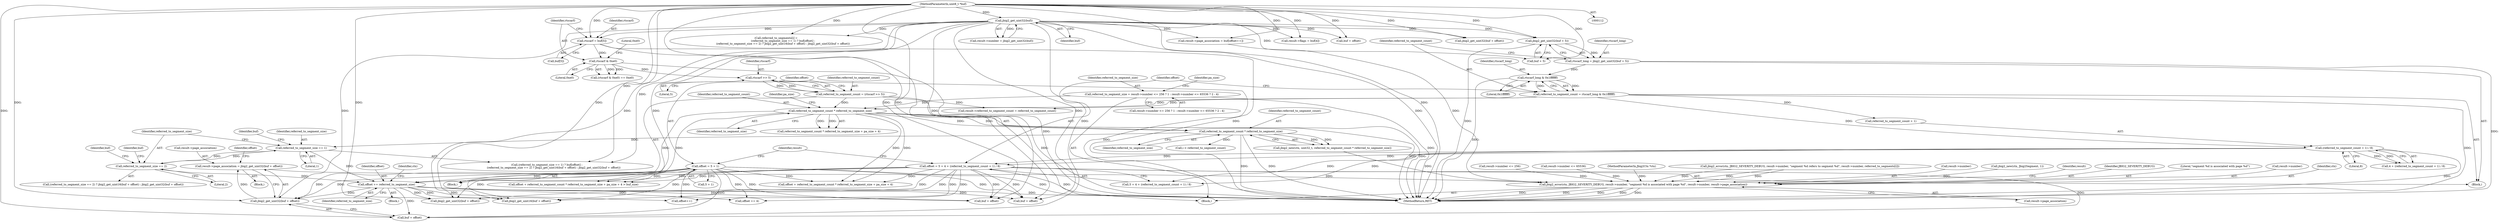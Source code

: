 digraph "0_ghostscript_e698d5c11d27212aa1098bc5b1673a3378563092_11@pointer" {
"1000364" [label="(Call,result->page_association = jbig2_get_uint32(buf + offset))"];
"1000368" [label="(Call,jbig2_get_uint32(buf + offset))"];
"1000155" [label="(Call,jbig2_get_uint32(buf))"];
"1000114" [label="(MethodParameterIn,uint8_t *buf)"];
"1000329" [label="(Call,offset += referred_to_segment_size)"];
"1000311" [label="(Call,referred_to_segment_size == 1)"];
"1000280" [label="(Call,referred_to_segment_count * referred_to_segment_size)"];
"1000247" [label="(Call,referred_to_segment_count * referred_to_segment_size)"];
"1000200" [label="(Call,referred_to_segment_count = (rtscarf >> 5))"];
"1000202" [label="(Call,rtscarf >> 5)"];
"1000171" [label="(Call,rtscarf & 0xe0)"];
"1000164" [label="(Call,rtscarf = buf[5])"];
"1000182" [label="(Call,referred_to_segment_count = rtscarf_long & 0x1fffffff)"];
"1000184" [label="(Call,rtscarf_long & 0x1fffffff)"];
"1000176" [label="(Call,rtscarf_long = jbig2_get_uint32(buf + 5))"];
"1000178" [label="(Call,jbig2_get_uint32(buf + 5))"];
"1000215" [label="(Call,referred_to_segment_size = result->number <= 256 ? 1 : result->number <= 65536 ? 2 : 4)"];
"1000318" [label="(Call,referred_to_segment_size == 2)"];
"1000187" [label="(Call,offset = 5 + 4 + (referred_to_segment_count + 1) / 8)"];
"1000193" [label="(Call,(referred_to_segment_count + 1) / 8)"];
"1000205" [label="(Call,offset = 5 + 1)"];
"1000385" [label="(Call,jbig2_error(ctx, JBIG2_SEVERITY_DEBUG, result->number, \"segment %d is associated with page %d\", result->number, result->page_association))"];
"1000388" [label="(Call,result->number)"];
"1000174" [label="(Literal,0xe0)"];
"1000155" [label="(Call,jbig2_get_uint32(buf))"];
"1000310" [label="(Call,(referred_to_segment_size == 1) ? buf[offset] :\n                (referred_to_segment_size == 2) ? jbig2_get_uint16(buf + offset) : jbig2_get_uint32(buf + offset))"];
"1000216" [label="(Identifier,referred_to_segment_size)"];
"1000386" [label="(Identifier,ctx)"];
"1000311" [label="(Call,referred_to_segment_size == 1)"];
"1000385" [label="(Call,jbig2_error(ctx, JBIG2_SEVERITY_DEBUG, result->number, \"segment %d is associated with page %d\", result->number, result->page_association))"];
"1000403" [label="(Call,buf + offset)"];
"1000331" [label="(Identifier,referred_to_segment_size)"];
"1000173" [label="(Literal,0xe0)"];
"1000243" [label="(Call,offset + referred_to_segment_count * referred_to_segment_size + pa_size + 4 > buf_size)"];
"1000199" [label="(Block,)"];
"1000321" [label="(Call,jbig2_get_uint16(buf + offset))"];
"1000305" [label="(Block,)"];
"1000171" [label="(Call,rtscarf & 0xe0)"];
"1000317" [label="(Call,(referred_to_segment_size == 2) ? jbig2_get_uint16(buf + offset) : jbig2_get_uint32(buf + offset))"];
"1000197" [label="(Literal,8)"];
"1000193" [label="(Call,(referred_to_segment_count + 1) / 8)"];
"1000322" [label="(Call,buf + offset)"];
"1000333" [label="(Identifier,ctx)"];
"1000151" [label="(Call,result->number = jbig2_get_uint32(buf))"];
"1000383" [label="(Call,offset++)"];
"1000218" [label="(Call,result->number <= 256)"];
"1000247" [label="(Call,referred_to_segment_count * referred_to_segment_size)"];
"1000323" [label="(Identifier,buf)"];
"1000179" [label="(Call,buf + 5)"];
"1000244" [label="(Call,offset + referred_to_segment_count * referred_to_segment_size + pa_size + 4)"];
"1000206" [label="(Identifier,offset)"];
"1000191" [label="(Call,4 + (referred_to_segment_count + 1) / 8)"];
"1000203" [label="(Identifier,rtscarf)"];
"1000373" [label="(Identifier,offset)"];
"1000282" [label="(Identifier,referred_to_segment_size)"];
"1000177" [label="(Identifier,rtscarf_long)"];
"1000225" [label="(Call,result->number <= 65536)"];
"1000189" [label="(Call,5 + 4 + (referred_to_segment_count + 1) / 8)"];
"1000212" [label="(Identifier,result)"];
"1000184" [label="(Call,rtscarf_long & 0x1fffffff)"];
"1000402" [label="(Call,jbig2_get_uint32(buf + offset))"];
"1000113" [label="(MethodParameterIn,Jbig2Ctx *ctx)"];
"1000187" [label="(Call,offset = 5 + 4 + (referred_to_segment_count + 1) / 8)"];
"1000327" [label="(Identifier,buf)"];
"1000215" [label="(Call,referred_to_segment_size = result->number <= 256 ? 1 : result->number <= 65536 ? 2 : 4)"];
"1000313" [label="(Literal,1)"];
"1000114" [label="(MethodParameterIn,uint8_t *buf)"];
"1000251" [label="(Identifier,pa_size)"];
"1000318" [label="(Call,referred_to_segment_size == 2)"];
"1000332" [label="(Call,jbig2_error(ctx, JBIG2_SEVERITY_DEBUG, result->number, \"segment %d refers to segment %d\", result->number, referred_to_segments[i]))"];
"1000170" [label="(Call,(rtscarf & 0xe0) == 0xe0)"];
"1000364" [label="(Call,result->page_association = jbig2_get_uint32(buf + offset))"];
"1000205" [label="(Call,offset = 5 + 1)"];
"1000365" [label="(Call,result->page_association)"];
"1000117" [label="(Block,)"];
"1000329" [label="(Call,offset += referred_to_segment_size)"];
"1000182" [label="(Call,referred_to_segment_count = rtscarf_long & 0x1fffffff)"];
"1000392" [label="(Call,result->number)"];
"1000330" [label="(Identifier,offset)"];
"1000320" [label="(Literal,2)"];
"1000249" [label="(Identifier,referred_to_segment_size)"];
"1000325" [label="(Call,jbig2_get_uint32(buf + offset))"];
"1000315" [label="(Identifier,buf)"];
"1000188" [label="(Identifier,offset)"];
"1000281" [label="(Identifier,referred_to_segment_count)"];
"1000165" [label="(Identifier,rtscarf)"];
"1000233" [label="(Identifier,pa_size)"];
"1000246" [label="(Call,referred_to_segment_count * referred_to_segment_size + pa_size + 4)"];
"1000156" [label="(Identifier,buf)"];
"1000372" [label="(Call,offset += 4)"];
"1000312" [label="(Identifier,referred_to_segment_size)"];
"1000248" [label="(Identifier,referred_to_segment_count)"];
"1000166" [label="(Call,buf[5])"];
"1000172" [label="(Identifier,rtscarf)"];
"1000280" [label="(Call,referred_to_segment_count * referred_to_segment_size)"];
"1000134" [label="(Call,jbig2_new(ctx, Jbig2Segment, 1))"];
"1000202" [label="(Call,rtscarf >> 5)"];
"1000217" [label="(Call,result->number <= 256 ? 1 : result->number <= 65536 ? 2 : 4)"];
"1000300" [label="(Call,i < referred_to_segment_count)"];
"1000185" [label="(Identifier,rtscarf_long)"];
"1000207" [label="(Call,5 + 1)"];
"1000363" [label="(Block,)"];
"1000194" [label="(Call,referred_to_segment_count + 1)"];
"1000326" [label="(Call,buf + offset)"];
"1000178" [label="(Call,jbig2_get_uint32(buf + 5))"];
"1000400" [label="(Identifier,result)"];
"1000175" [label="(Block,)"];
"1000204" [label="(Literal,5)"];
"1000186" [label="(Literal,0x1fffffff)"];
"1000387" [label="(Identifier,JBIG2_SEVERITY_DEBUG)"];
"1000201" [label="(Identifier,referred_to_segment_count)"];
"1000176" [label="(Call,rtscarf_long = jbig2_get_uint32(buf + 5))"];
"1000319" [label="(Identifier,referred_to_segment_size)"];
"1000210" [label="(Call,result->referred_to_segment_count = referred_to_segment_count)"];
"1000395" [label="(Call,result->page_association)"];
"1000391" [label="(Literal,\"segment %d is associated with page %d\")"];
"1000157" [label="(Call,result->flags = buf[4])"];
"1000419" [label="(MethodReturn,RET)"];
"1000377" [label="(Call,result->page_association = buf[offset++])"];
"1000277" [label="(Call,jbig2_new(ctx, uint32_t, referred_to_segment_count * referred_to_segment_size))"];
"1000306" [label="(Call,referred_to_segments[i] =\n                (referred_to_segment_size == 1) ? buf[offset] :\n                (referred_to_segment_size == 2) ? jbig2_get_uint16(buf + offset) : jbig2_get_uint32(buf + offset))"];
"1000369" [label="(Call,buf + offset)"];
"1000164" [label="(Call,rtscarf = buf[5])"];
"1000200" [label="(Call,referred_to_segment_count = (rtscarf >> 5))"];
"1000183" [label="(Identifier,referred_to_segment_count)"];
"1000368" [label="(Call,jbig2_get_uint32(buf + offset))"];
"1000364" -> "1000363"  [label="AST: "];
"1000364" -> "1000368"  [label="CFG: "];
"1000365" -> "1000364"  [label="AST: "];
"1000368" -> "1000364"  [label="AST: "];
"1000373" -> "1000364"  [label="CFG: "];
"1000368" -> "1000364"  [label="DDG: "];
"1000364" -> "1000385"  [label="DDG: "];
"1000368" -> "1000369"  [label="CFG: "];
"1000369" -> "1000368"  [label="AST: "];
"1000155" -> "1000368"  [label="DDG: "];
"1000114" -> "1000368"  [label="DDG: "];
"1000329" -> "1000368"  [label="DDG: "];
"1000187" -> "1000368"  [label="DDG: "];
"1000205" -> "1000368"  [label="DDG: "];
"1000155" -> "1000151"  [label="AST: "];
"1000155" -> "1000156"  [label="CFG: "];
"1000156" -> "1000155"  [label="AST: "];
"1000151" -> "1000155"  [label="CFG: "];
"1000155" -> "1000419"  [label="DDG: "];
"1000155" -> "1000151"  [label="DDG: "];
"1000114" -> "1000155"  [label="DDG: "];
"1000155" -> "1000157"  [label="DDG: "];
"1000155" -> "1000164"  [label="DDG: "];
"1000155" -> "1000178"  [label="DDG: "];
"1000155" -> "1000179"  [label="DDG: "];
"1000155" -> "1000306"  [label="DDG: "];
"1000155" -> "1000310"  [label="DDG: "];
"1000155" -> "1000321"  [label="DDG: "];
"1000155" -> "1000322"  [label="DDG: "];
"1000155" -> "1000325"  [label="DDG: "];
"1000155" -> "1000326"  [label="DDG: "];
"1000155" -> "1000369"  [label="DDG: "];
"1000155" -> "1000377"  [label="DDG: "];
"1000155" -> "1000402"  [label="DDG: "];
"1000155" -> "1000403"  [label="DDG: "];
"1000114" -> "1000112"  [label="AST: "];
"1000114" -> "1000419"  [label="DDG: "];
"1000114" -> "1000157"  [label="DDG: "];
"1000114" -> "1000164"  [label="DDG: "];
"1000114" -> "1000178"  [label="DDG: "];
"1000114" -> "1000179"  [label="DDG: "];
"1000114" -> "1000306"  [label="DDG: "];
"1000114" -> "1000310"  [label="DDG: "];
"1000114" -> "1000321"  [label="DDG: "];
"1000114" -> "1000322"  [label="DDG: "];
"1000114" -> "1000325"  [label="DDG: "];
"1000114" -> "1000326"  [label="DDG: "];
"1000114" -> "1000369"  [label="DDG: "];
"1000114" -> "1000377"  [label="DDG: "];
"1000114" -> "1000402"  [label="DDG: "];
"1000114" -> "1000403"  [label="DDG: "];
"1000329" -> "1000305"  [label="AST: "];
"1000329" -> "1000331"  [label="CFG: "];
"1000330" -> "1000329"  [label="AST: "];
"1000331" -> "1000329"  [label="AST: "];
"1000333" -> "1000329"  [label="CFG: "];
"1000329" -> "1000419"  [label="DDG: "];
"1000329" -> "1000321"  [label="DDG: "];
"1000329" -> "1000322"  [label="DDG: "];
"1000329" -> "1000325"  [label="DDG: "];
"1000329" -> "1000326"  [label="DDG: "];
"1000311" -> "1000329"  [label="DDG: "];
"1000318" -> "1000329"  [label="DDG: "];
"1000187" -> "1000329"  [label="DDG: "];
"1000205" -> "1000329"  [label="DDG: "];
"1000329" -> "1000369"  [label="DDG: "];
"1000329" -> "1000372"  [label="DDG: "];
"1000329" -> "1000383"  [label="DDG: "];
"1000311" -> "1000310"  [label="AST: "];
"1000311" -> "1000313"  [label="CFG: "];
"1000312" -> "1000311"  [label="AST: "];
"1000313" -> "1000311"  [label="AST: "];
"1000315" -> "1000311"  [label="CFG: "];
"1000319" -> "1000311"  [label="CFG: "];
"1000280" -> "1000311"  [label="DDG: "];
"1000318" -> "1000311"  [label="DDG: "];
"1000311" -> "1000318"  [label="DDG: "];
"1000280" -> "1000277"  [label="AST: "];
"1000280" -> "1000282"  [label="CFG: "];
"1000281" -> "1000280"  [label="AST: "];
"1000282" -> "1000280"  [label="AST: "];
"1000277" -> "1000280"  [label="CFG: "];
"1000280" -> "1000419"  [label="DDG: "];
"1000280" -> "1000419"  [label="DDG: "];
"1000280" -> "1000277"  [label="DDG: "];
"1000280" -> "1000277"  [label="DDG: "];
"1000247" -> "1000280"  [label="DDG: "];
"1000247" -> "1000280"  [label="DDG: "];
"1000280" -> "1000300"  [label="DDG: "];
"1000247" -> "1000246"  [label="AST: "];
"1000247" -> "1000249"  [label="CFG: "];
"1000248" -> "1000247"  [label="AST: "];
"1000249" -> "1000247"  [label="AST: "];
"1000251" -> "1000247"  [label="CFG: "];
"1000247" -> "1000419"  [label="DDG: "];
"1000247" -> "1000419"  [label="DDG: "];
"1000247" -> "1000243"  [label="DDG: "];
"1000247" -> "1000243"  [label="DDG: "];
"1000247" -> "1000244"  [label="DDG: "];
"1000247" -> "1000244"  [label="DDG: "];
"1000247" -> "1000246"  [label="DDG: "];
"1000247" -> "1000246"  [label="DDG: "];
"1000200" -> "1000247"  [label="DDG: "];
"1000182" -> "1000247"  [label="DDG: "];
"1000215" -> "1000247"  [label="DDG: "];
"1000200" -> "1000199"  [label="AST: "];
"1000200" -> "1000202"  [label="CFG: "];
"1000201" -> "1000200"  [label="AST: "];
"1000202" -> "1000200"  [label="AST: "];
"1000206" -> "1000200"  [label="CFG: "];
"1000200" -> "1000419"  [label="DDG: "];
"1000202" -> "1000200"  [label="DDG: "];
"1000202" -> "1000200"  [label="DDG: "];
"1000200" -> "1000210"  [label="DDG: "];
"1000202" -> "1000204"  [label="CFG: "];
"1000203" -> "1000202"  [label="AST: "];
"1000204" -> "1000202"  [label="AST: "];
"1000202" -> "1000419"  [label="DDG: "];
"1000171" -> "1000202"  [label="DDG: "];
"1000171" -> "1000170"  [label="AST: "];
"1000171" -> "1000173"  [label="CFG: "];
"1000172" -> "1000171"  [label="AST: "];
"1000173" -> "1000171"  [label="AST: "];
"1000174" -> "1000171"  [label="CFG: "];
"1000171" -> "1000419"  [label="DDG: "];
"1000171" -> "1000170"  [label="DDG: "];
"1000171" -> "1000170"  [label="DDG: "];
"1000164" -> "1000171"  [label="DDG: "];
"1000164" -> "1000117"  [label="AST: "];
"1000164" -> "1000166"  [label="CFG: "];
"1000165" -> "1000164"  [label="AST: "];
"1000166" -> "1000164"  [label="AST: "];
"1000172" -> "1000164"  [label="CFG: "];
"1000164" -> "1000419"  [label="DDG: "];
"1000182" -> "1000175"  [label="AST: "];
"1000182" -> "1000184"  [label="CFG: "];
"1000183" -> "1000182"  [label="AST: "];
"1000184" -> "1000182"  [label="AST: "];
"1000188" -> "1000182"  [label="CFG: "];
"1000182" -> "1000419"  [label="DDG: "];
"1000184" -> "1000182"  [label="DDG: "];
"1000184" -> "1000182"  [label="DDG: "];
"1000182" -> "1000193"  [label="DDG: "];
"1000182" -> "1000194"  [label="DDG: "];
"1000182" -> "1000210"  [label="DDG: "];
"1000184" -> "1000186"  [label="CFG: "];
"1000185" -> "1000184"  [label="AST: "];
"1000186" -> "1000184"  [label="AST: "];
"1000184" -> "1000419"  [label="DDG: "];
"1000176" -> "1000184"  [label="DDG: "];
"1000176" -> "1000175"  [label="AST: "];
"1000176" -> "1000178"  [label="CFG: "];
"1000177" -> "1000176"  [label="AST: "];
"1000178" -> "1000176"  [label="AST: "];
"1000183" -> "1000176"  [label="CFG: "];
"1000176" -> "1000419"  [label="DDG: "];
"1000178" -> "1000176"  [label="DDG: "];
"1000178" -> "1000179"  [label="CFG: "];
"1000179" -> "1000178"  [label="AST: "];
"1000178" -> "1000419"  [label="DDG: "];
"1000215" -> "1000117"  [label="AST: "];
"1000215" -> "1000217"  [label="CFG: "];
"1000216" -> "1000215"  [label="AST: "];
"1000217" -> "1000215"  [label="AST: "];
"1000233" -> "1000215"  [label="CFG: "];
"1000215" -> "1000419"  [label="DDG: "];
"1000318" -> "1000317"  [label="AST: "];
"1000318" -> "1000320"  [label="CFG: "];
"1000319" -> "1000318"  [label="AST: "];
"1000320" -> "1000318"  [label="AST: "];
"1000323" -> "1000318"  [label="CFG: "];
"1000327" -> "1000318"  [label="CFG: "];
"1000187" -> "1000175"  [label="AST: "];
"1000187" -> "1000189"  [label="CFG: "];
"1000188" -> "1000187"  [label="AST: "];
"1000189" -> "1000187"  [label="AST: "];
"1000212" -> "1000187"  [label="CFG: "];
"1000187" -> "1000419"  [label="DDG: "];
"1000193" -> "1000187"  [label="DDG: "];
"1000193" -> "1000187"  [label="DDG: "];
"1000187" -> "1000243"  [label="DDG: "];
"1000187" -> "1000244"  [label="DDG: "];
"1000187" -> "1000321"  [label="DDG: "];
"1000187" -> "1000322"  [label="DDG: "];
"1000187" -> "1000325"  [label="DDG: "];
"1000187" -> "1000326"  [label="DDG: "];
"1000187" -> "1000369"  [label="DDG: "];
"1000187" -> "1000372"  [label="DDG: "];
"1000187" -> "1000383"  [label="DDG: "];
"1000193" -> "1000191"  [label="AST: "];
"1000193" -> "1000197"  [label="CFG: "];
"1000194" -> "1000193"  [label="AST: "];
"1000197" -> "1000193"  [label="AST: "];
"1000191" -> "1000193"  [label="CFG: "];
"1000193" -> "1000419"  [label="DDG: "];
"1000193" -> "1000189"  [label="DDG: "];
"1000193" -> "1000189"  [label="DDG: "];
"1000193" -> "1000191"  [label="DDG: "];
"1000193" -> "1000191"  [label="DDG: "];
"1000205" -> "1000199"  [label="AST: "];
"1000205" -> "1000207"  [label="CFG: "];
"1000206" -> "1000205"  [label="AST: "];
"1000207" -> "1000205"  [label="AST: "];
"1000212" -> "1000205"  [label="CFG: "];
"1000205" -> "1000419"  [label="DDG: "];
"1000205" -> "1000243"  [label="DDG: "];
"1000205" -> "1000244"  [label="DDG: "];
"1000205" -> "1000321"  [label="DDG: "];
"1000205" -> "1000322"  [label="DDG: "];
"1000205" -> "1000325"  [label="DDG: "];
"1000205" -> "1000326"  [label="DDG: "];
"1000205" -> "1000369"  [label="DDG: "];
"1000205" -> "1000372"  [label="DDG: "];
"1000205" -> "1000383"  [label="DDG: "];
"1000385" -> "1000117"  [label="AST: "];
"1000385" -> "1000395"  [label="CFG: "];
"1000386" -> "1000385"  [label="AST: "];
"1000387" -> "1000385"  [label="AST: "];
"1000388" -> "1000385"  [label="AST: "];
"1000391" -> "1000385"  [label="AST: "];
"1000392" -> "1000385"  [label="AST: "];
"1000395" -> "1000385"  [label="AST: "];
"1000400" -> "1000385"  [label="CFG: "];
"1000385" -> "1000419"  [label="DDG: "];
"1000385" -> "1000419"  [label="DDG: "];
"1000385" -> "1000419"  [label="DDG: "];
"1000385" -> "1000419"  [label="DDG: "];
"1000385" -> "1000419"  [label="DDG: "];
"1000332" -> "1000385"  [label="DDG: "];
"1000332" -> "1000385"  [label="DDG: "];
"1000332" -> "1000385"  [label="DDG: "];
"1000277" -> "1000385"  [label="DDG: "];
"1000134" -> "1000385"  [label="DDG: "];
"1000113" -> "1000385"  [label="DDG: "];
"1000225" -> "1000385"  [label="DDG: "];
"1000218" -> "1000385"  [label="DDG: "];
"1000377" -> "1000385"  [label="DDG: "];
}
